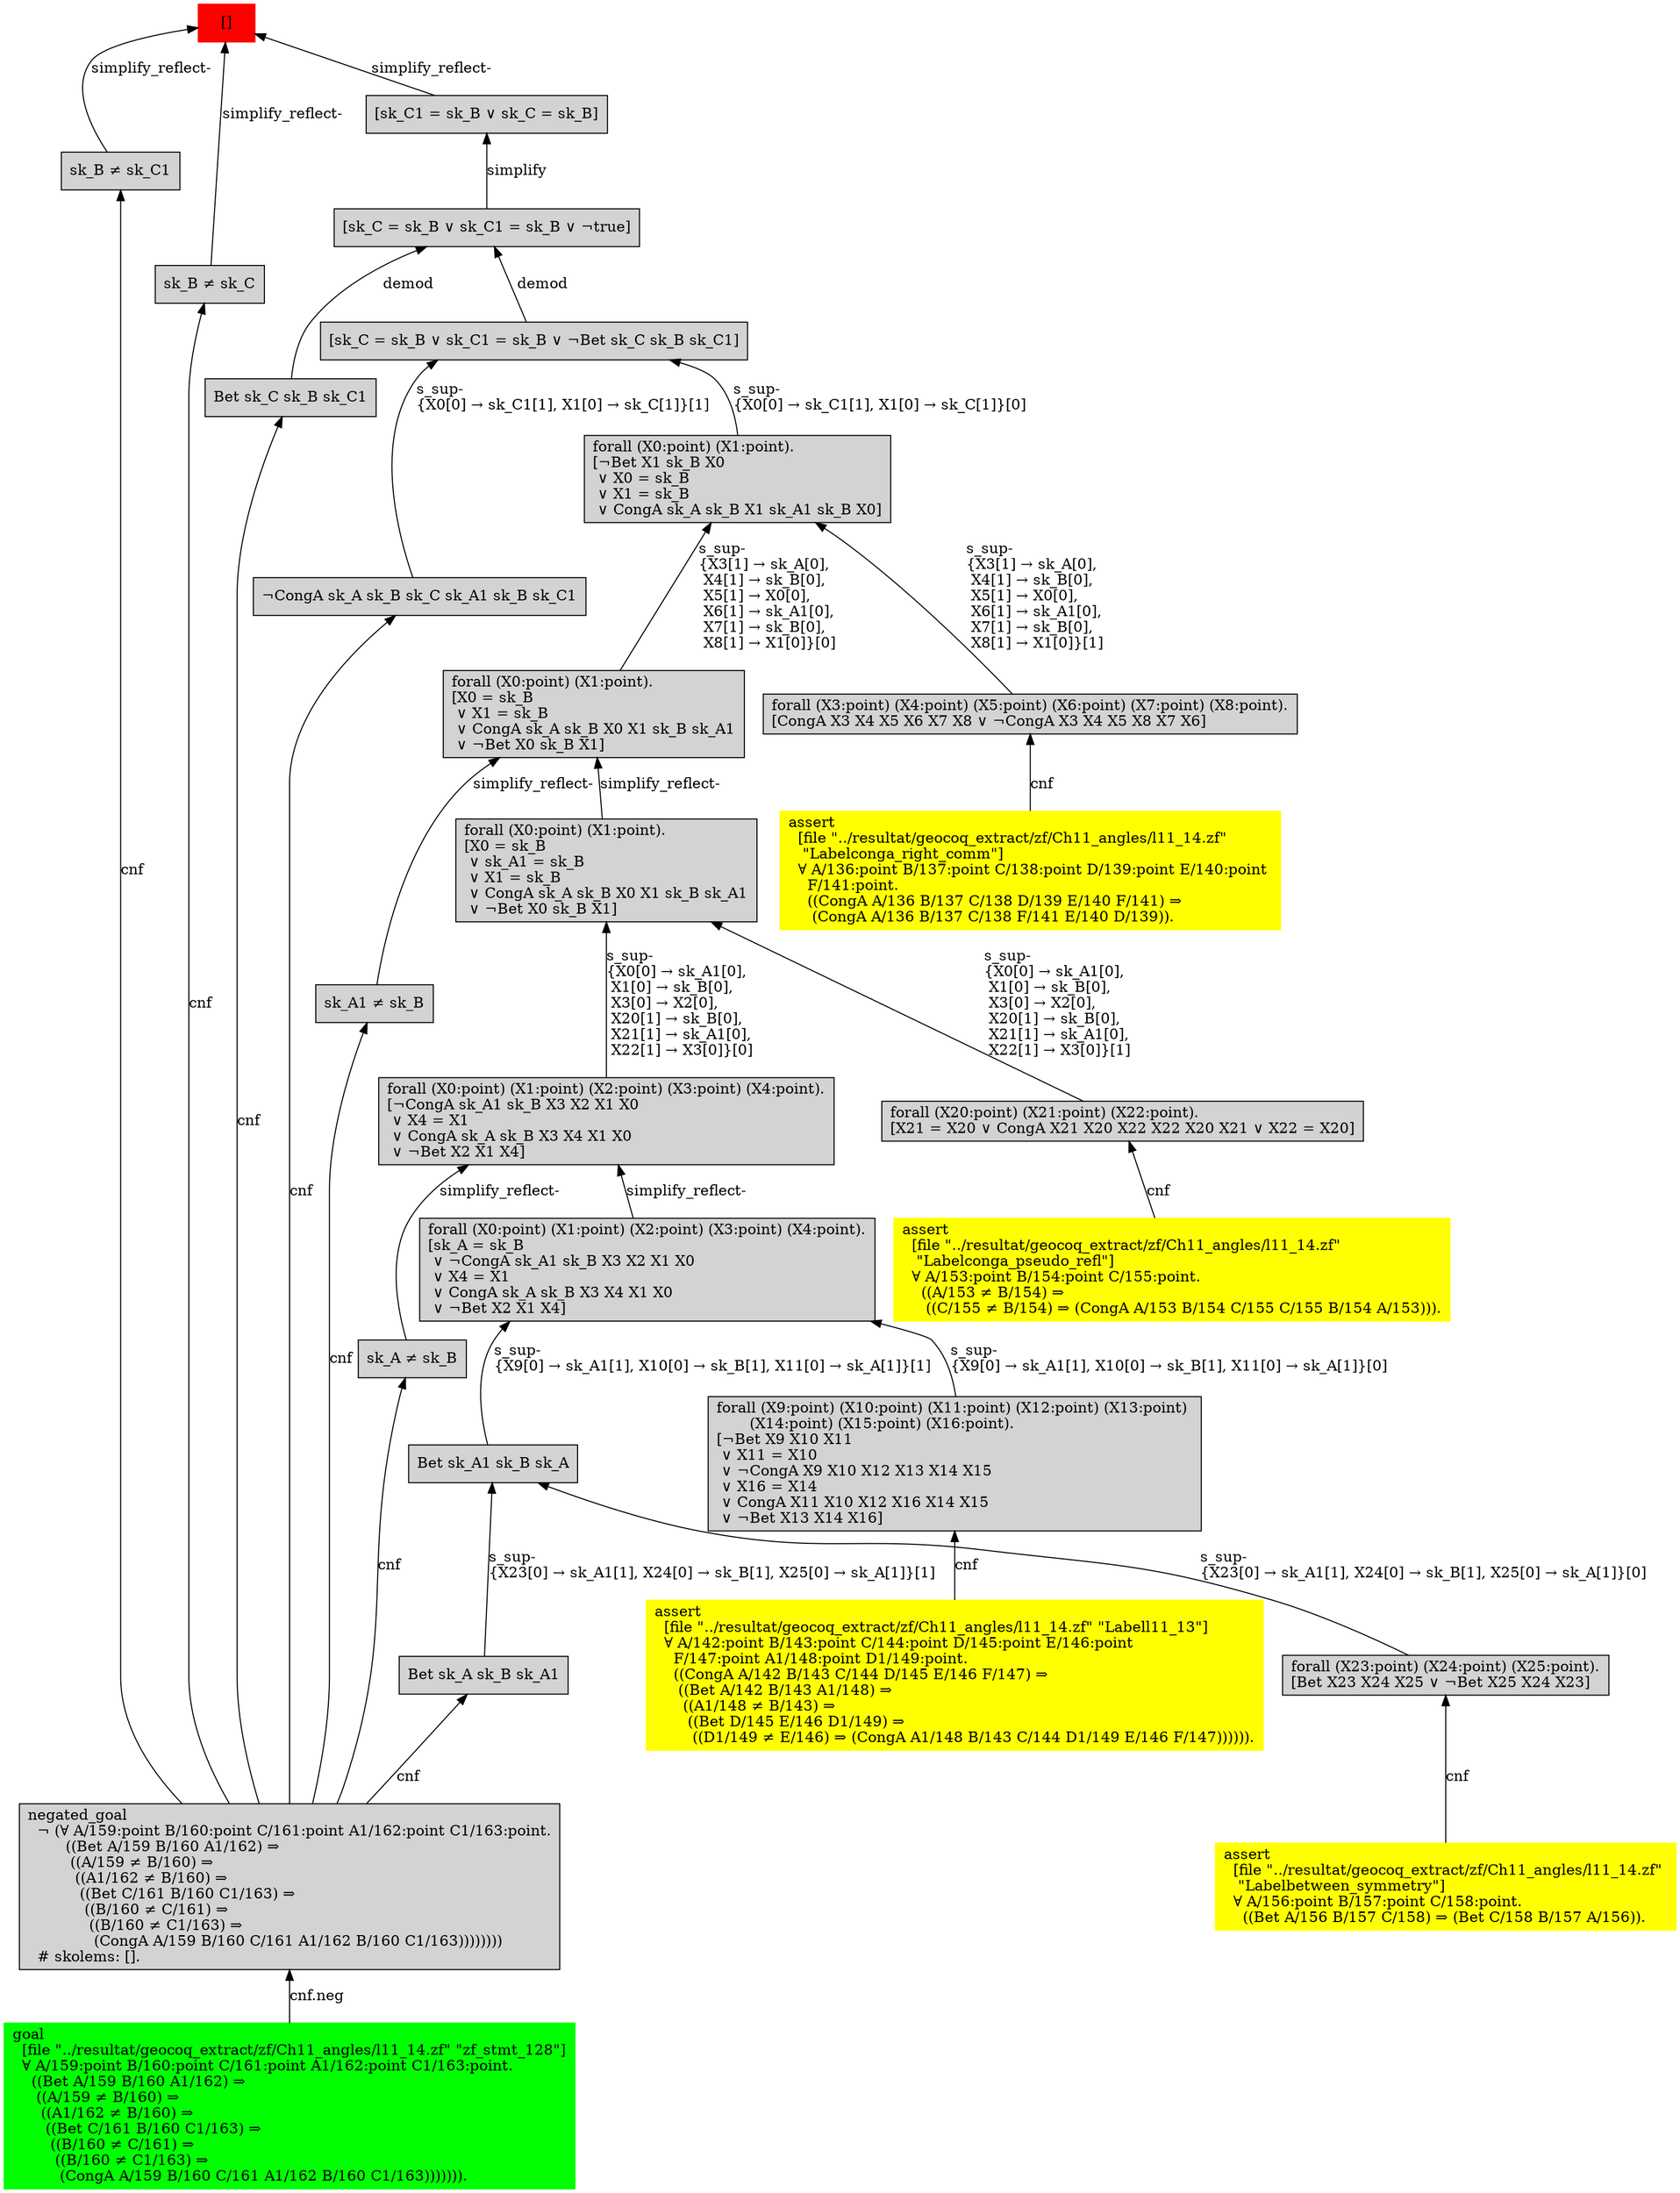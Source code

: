 digraph "unsat_graph" {
  vertex_0 [color=red, label="[]", shape=box, style=filled];
  vertex_0 -> vertex_1 [label="simplify_reflect-", dir="back"];
  vertex_1 [shape=box, label="sk_B ≠ sk_C1\l", style=filled];
  vertex_1 -> vertex_2 [label="cnf", dir="back"];
  vertex_2 [shape=box, label="negated_goal\l  ¬ (∀ A/159:point B/160:point C/161:point A1/162:point C1/163:point.\l        ((Bet A/159 B/160 A1/162) ⇒\l         ((A/159 ≠ B/160) ⇒\l          ((A1/162 ≠ B/160) ⇒\l           ((Bet C/161 B/160 C1/163) ⇒\l            ((B/160 ≠ C/161) ⇒\l             ((B/160 ≠ C1/163) ⇒\l              (CongA A/159 B/160 C/161 A1/162 B/160 C1/163))))))))\l  # skolems: [].\l", style=filled];
  vertex_2 -> vertex_3 [label="cnf.neg", dir="back"];
  vertex_3 [color=green, shape=box, label="goal\l  [file \"../resultat/geocoq_extract/zf/Ch11_angles/l11_14.zf\" \"zf_stmt_128\"]\l  ∀ A/159:point B/160:point C/161:point A1/162:point C1/163:point.\l    ((Bet A/159 B/160 A1/162) ⇒\l     ((A/159 ≠ B/160) ⇒\l      ((A1/162 ≠ B/160) ⇒\l       ((Bet C/161 B/160 C1/163) ⇒\l        ((B/160 ≠ C/161) ⇒\l         ((B/160 ≠ C1/163) ⇒\l          (CongA A/159 B/160 C/161 A1/162 B/160 C1/163))))))).\l", style=filled];
  vertex_0 -> vertex_4 [label="simplify_reflect-", dir="back"];
  vertex_4 [shape=box, label="sk_B ≠ sk_C\l", style=filled];
  vertex_4 -> vertex_2 [label="cnf", dir="back"];
  vertex_0 -> vertex_5 [label="simplify_reflect-", dir="back"];
  vertex_5 [shape=box, label="[sk_C1 = sk_B ∨ sk_C = sk_B]\l", style=filled];
  vertex_5 -> vertex_6 [label="simplify", dir="back"];
  vertex_6 [shape=box, label="[sk_C = sk_B ∨ sk_C1 = sk_B ∨ ¬true]\l", style=filled];
  vertex_6 -> vertex_7 [label="demod", dir="back"];
  vertex_7 [shape=box, label="Bet sk_C sk_B sk_C1\l", style=filled];
  vertex_7 -> vertex_2 [label="cnf", dir="back"];
  vertex_6 -> vertex_8 [label="demod", dir="back"];
  vertex_8 [shape=box, label="[sk_C = sk_B ∨ sk_C1 = sk_B ∨ ¬Bet sk_C sk_B sk_C1]\l", style=filled];
  vertex_8 -> vertex_9 [label="s_sup-\l\{X0[0] → sk_C1[1], X1[0] → sk_C[1]\}[1]\l", dir="back"];
  vertex_9 [shape=box, label="¬CongA sk_A sk_B sk_C sk_A1 sk_B sk_C1\l", style=filled];
  vertex_9 -> vertex_2 [label="cnf", dir="back"];
  vertex_8 -> vertex_10 [label="s_sup-\l\{X0[0] → sk_C1[1], X1[0] → sk_C[1]\}[0]\l", dir="back"];
  vertex_10 [shape=box, label="forall (X0:point) (X1:point).\l[¬Bet X1 sk_B X0\l ∨ X0 = sk_B\l ∨ X1 = sk_B\l ∨ CongA sk_A sk_B X1 sk_A1 sk_B X0]\l", style=filled];
  vertex_10 -> vertex_11 [label="s_sup-\l\{X3[1] → sk_A[0], \l X4[1] → sk_B[0], \l X5[1] → X0[0], \l X6[1] → sk_A1[0], \l X7[1] → sk_B[0], \l X8[1] → X1[0]\}[1]\l", dir="back"];
  vertex_11 [shape=box, label="forall (X3:point) (X4:point) (X5:point) (X6:point) (X7:point) (X8:point).\l[CongA X3 X4 X5 X6 X7 X8 ∨ ¬CongA X3 X4 X5 X8 X7 X6]\l", style=filled];
  vertex_11 -> vertex_12 [label="cnf", dir="back"];
  vertex_12 [color=yellow, shape=box, label="assert\l  [file \"../resultat/geocoq_extract/zf/Ch11_angles/l11_14.zf\" \l   \"Labelconga_right_comm\"]\l  ∀ A/136:point B/137:point C/138:point D/139:point E/140:point \l    F/141:point.\l    ((CongA A/136 B/137 C/138 D/139 E/140 F/141) ⇒\l     (CongA A/136 B/137 C/138 F/141 E/140 D/139)).\l", style=filled];
  vertex_10 -> vertex_13 [label="s_sup-\l\{X3[1] → sk_A[0], \l X4[1] → sk_B[0], \l X5[1] → X0[0], \l X6[1] → sk_A1[0], \l X7[1] → sk_B[0], \l X8[1] → X1[0]\}[0]\l", dir="back"];
  vertex_13 [shape=box, label="forall (X0:point) (X1:point).\l[X0 = sk_B\l ∨ X1 = sk_B\l ∨ CongA sk_A sk_B X0 X1 sk_B sk_A1\l ∨ ¬Bet X0 sk_B X1]\l", style=filled];
  vertex_13 -> vertex_14 [label="simplify_reflect-", dir="back"];
  vertex_14 [shape=box, label="sk_A1 ≠ sk_B\l", style=filled];
  vertex_14 -> vertex_2 [label="cnf", dir="back"];
  vertex_13 -> vertex_15 [label="simplify_reflect-", dir="back"];
  vertex_15 [shape=box, label="forall (X0:point) (X1:point).\l[X0 = sk_B\l ∨ sk_A1 = sk_B\l ∨ X1 = sk_B\l ∨ CongA sk_A sk_B X0 X1 sk_B sk_A1\l ∨ ¬Bet X0 sk_B X1]\l", style=filled];
  vertex_15 -> vertex_16 [label="s_sup-\l\{X0[0] → sk_A1[0], \l X1[0] → sk_B[0], \l X3[0] → X2[0], \l X20[1] → sk_B[0], \l X21[1] → sk_A1[0], \l X22[1] → X3[0]\}[0]\l", dir="back"];
  vertex_16 [shape=box, label="forall (X0:point) (X1:point) (X2:point) (X3:point) (X4:point).\l[¬CongA sk_A1 sk_B X3 X2 X1 X0\l ∨ X4 = X1\l ∨ CongA sk_A sk_B X3 X4 X1 X0\l ∨ ¬Bet X2 X1 X4]\l", style=filled];
  vertex_16 -> vertex_17 [label="simplify_reflect-", dir="back"];
  vertex_17 [shape=box, label="sk_A ≠ sk_B\l", style=filled];
  vertex_17 -> vertex_2 [label="cnf", dir="back"];
  vertex_16 -> vertex_18 [label="simplify_reflect-", dir="back"];
  vertex_18 [shape=box, label="forall (X0:point) (X1:point) (X2:point) (X3:point) (X4:point).\l[sk_A = sk_B\l ∨ ¬CongA sk_A1 sk_B X3 X2 X1 X0\l ∨ X4 = X1\l ∨ CongA sk_A sk_B X3 X4 X1 X0\l ∨ ¬Bet X2 X1 X4]\l", style=filled];
  vertex_18 -> vertex_19 [label="s_sup-\l\{X9[0] → sk_A1[1], X10[0] → sk_B[1], X11[0] → sk_A[1]\}[0]\l", dir="back"];
  vertex_19 [shape=box, label="forall (X9:point) (X10:point) (X11:point) (X12:point) (X13:point) \l       (X14:point) (X15:point) (X16:point).\l[¬Bet X9 X10 X11\l ∨ X11 = X10\l ∨ ¬CongA X9 X10 X12 X13 X14 X15\l ∨ X16 = X14\l ∨ CongA X11 X10 X12 X16 X14 X15\l ∨ ¬Bet X13 X14 X16]\l", style=filled];
  vertex_19 -> vertex_20 [label="cnf", dir="back"];
  vertex_20 [color=yellow, shape=box, label="assert\l  [file \"../resultat/geocoq_extract/zf/Ch11_angles/l11_14.zf\" \"Labell11_13\"]\l  ∀ A/142:point B/143:point C/144:point D/145:point E/146:point \l    F/147:point A1/148:point D1/149:point.\l    ((CongA A/142 B/143 C/144 D/145 E/146 F/147) ⇒\l     ((Bet A/142 B/143 A1/148) ⇒\l      ((A1/148 ≠ B/143) ⇒\l       ((Bet D/145 E/146 D1/149) ⇒\l        ((D1/149 ≠ E/146) ⇒ (CongA A1/148 B/143 C/144 D1/149 E/146 F/147)))))).\l", style=filled];
  vertex_18 -> vertex_21 [label="s_sup-\l\{X9[0] → sk_A1[1], X10[0] → sk_B[1], X11[0] → sk_A[1]\}[1]\l", dir="back"];
  vertex_21 [shape=box, label="Bet sk_A1 sk_B sk_A\l", style=filled];
  vertex_21 -> vertex_22 [label="s_sup-\l\{X23[0] → sk_A1[1], X24[0] → sk_B[1], X25[0] → sk_A[1]\}[0]\l", dir="back"];
  vertex_22 [shape=box, label="forall (X23:point) (X24:point) (X25:point).\l[Bet X23 X24 X25 ∨ ¬Bet X25 X24 X23]\l", style=filled];
  vertex_22 -> vertex_23 [label="cnf", dir="back"];
  vertex_23 [color=yellow, shape=box, label="assert\l  [file \"../resultat/geocoq_extract/zf/Ch11_angles/l11_14.zf\" \l   \"Labelbetween_symmetry\"]\l  ∀ A/156:point B/157:point C/158:point.\l    ((Bet A/156 B/157 C/158) ⇒ (Bet C/158 B/157 A/156)).\l", style=filled];
  vertex_21 -> vertex_24 [label="s_sup-\l\{X23[0] → sk_A1[1], X24[0] → sk_B[1], X25[0] → sk_A[1]\}[1]\l", dir="back"];
  vertex_24 [shape=box, label="Bet sk_A sk_B sk_A1\l", style=filled];
  vertex_24 -> vertex_2 [label="cnf", dir="back"];
  vertex_15 -> vertex_25 [label="s_sup-\l\{X0[0] → sk_A1[0], \l X1[0] → sk_B[0], \l X3[0] → X2[0], \l X20[1] → sk_B[0], \l X21[1] → sk_A1[0], \l X22[1] → X3[0]\}[1]\l", dir="back"];
  vertex_25 [shape=box, label="forall (X20:point) (X21:point) (X22:point).\l[X21 = X20 ∨ CongA X21 X20 X22 X22 X20 X21 ∨ X22 = X20]\l", style=filled];
  vertex_25 -> vertex_26 [label="cnf", dir="back"];
  vertex_26 [color=yellow, shape=box, label="assert\l  [file \"../resultat/geocoq_extract/zf/Ch11_angles/l11_14.zf\" \l   \"Labelconga_pseudo_refl\"]\l  ∀ A/153:point B/154:point C/155:point.\l    ((A/153 ≠ B/154) ⇒\l     ((C/155 ≠ B/154) ⇒ (CongA A/153 B/154 C/155 C/155 B/154 A/153))).\l", style=filled];
  }


